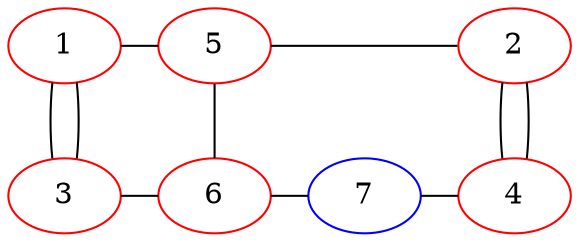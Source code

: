 graph {
  1 -- 3 -- 1;
  2 -- 4 -- 2;
  1 -- 5 -- 2;
  3 -- 6 -- 5;
  6 -- 7 -- 4;

  {
    rank="same";
    1;
    5;
    2;

  }


  {
    rank="same";
    3;
    6;
    4;
    7;

  }

  1 [color="red"];
  2 [color="red"];
  3 [color="red"];
  4 [color="red"];
  5 [color="red"];
  6 [color="red"];
  7 [color="blue"];

}
